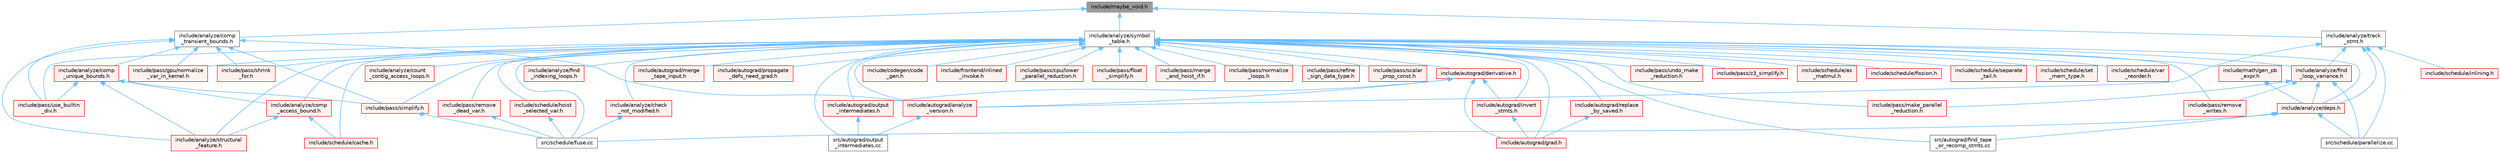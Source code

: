 digraph "include/maybe_void.h"
{
 // LATEX_PDF_SIZE
  bgcolor="transparent";
  edge [fontname=Helvetica,fontsize=10,labelfontname=Helvetica,labelfontsize=10];
  node [fontname=Helvetica,fontsize=10,shape=box,height=0.2,width=0.4];
  Node1 [label="include/maybe_void.h",height=0.2,width=0.4,color="gray40", fillcolor="grey60", style="filled", fontcolor="black",tooltip=" "];
  Node1 -> Node2 [dir="back",color="steelblue1",style="solid"];
  Node2 [label="include/analyze/comp\l_transient_bounds.h",height=0.2,width=0.4,color="grey40", fillcolor="white", style="filled",URL="$comp__transient__bounds_8h.html",tooltip=" "];
  Node2 -> Node3 [dir="back",color="steelblue1",style="solid"];
  Node3 [label="include/analyze/comp\l_unique_bounds.h",height=0.2,width=0.4,color="red", fillcolor="#FFF0F0", style="filled",URL="$comp__unique__bounds_8h.html",tooltip=" "];
  Node3 -> Node4 [dir="back",color="steelblue1",style="solid"];
  Node4 [label="include/analyze/comp\l_access_bound.h",height=0.2,width=0.4,color="red", fillcolor="#FFF0F0", style="filled",URL="$comp__access__bound_8h.html",tooltip=" "];
  Node4 -> Node5 [dir="back",color="steelblue1",style="solid"];
  Node5 [label="include/analyze/structural\l_feature.h",height=0.2,width=0.4,color="red", fillcolor="#FFF0F0", style="filled",URL="$structural__feature_8h.html",tooltip=" "];
  Node4 -> Node13 [dir="back",color="steelblue1",style="solid"];
  Node13 [label="include/schedule/cache.h",height=0.2,width=0.4,color="red", fillcolor="#FFF0F0", style="filled",URL="$cache_8h.html",tooltip=" "];
  Node3 -> Node5 [dir="back",color="steelblue1",style="solid"];
  Node3 -> Node15 [dir="back",color="steelblue1",style="solid"];
  Node15 [label="include/pass/simplify.h",height=0.2,width=0.4,color="red", fillcolor="#FFF0F0", style="filled",URL="$simplify_8h.html",tooltip=" "];
  Node15 -> Node12 [dir="back",color="steelblue1",style="solid"];
  Node12 [label="src/schedule/fuse.cc",height=0.2,width=0.4,color="grey40", fillcolor="white", style="filled",URL="$fuse_8cc.html",tooltip=" "];
  Node3 -> Node36 [dir="back",color="steelblue1",style="solid"];
  Node36 [label="include/pass/use_builtin\l_div.h",height=0.2,width=0.4,color="red", fillcolor="#FFF0F0", style="filled",URL="$use__builtin__div_8h.html",tooltip=" "];
  Node2 -> Node5 [dir="back",color="steelblue1",style="solid"];
  Node2 -> Node40 [dir="back",color="steelblue1",style="solid"];
  Node40 [label="include/autograd/analyze\l_version.h",height=0.2,width=0.4,color="red", fillcolor="#FFF0F0", style="filled",URL="$analyze__version_8h.html",tooltip=" "];
  Node40 -> Node41 [dir="back",color="steelblue1",style="solid"];
  Node41 [label="src/autograd/output\l_intermediates.cc",height=0.2,width=0.4,color="grey40", fillcolor="white", style="filled",URL="$output__intermediates_8cc.html",tooltip=" "];
  Node2 -> Node42 [dir="back",color="steelblue1",style="solid"];
  Node42 [label="include/pass/gpu/normalize\l_var_in_kernel.h",height=0.2,width=0.4,color="red", fillcolor="#FFF0F0", style="filled",URL="$normalize__var__in__kernel_8h.html",tooltip=" "];
  Node2 -> Node43 [dir="back",color="steelblue1",style="solid"];
  Node43 [label="include/pass/shrink\l_for.h",height=0.2,width=0.4,color="red", fillcolor="#FFF0F0", style="filled",URL="$shrink__for_8h.html",tooltip=" "];
  Node2 -> Node15 [dir="back",color="steelblue1",style="solid"];
  Node2 -> Node36 [dir="back",color="steelblue1",style="solid"];
  Node1 -> Node45 [dir="back",color="steelblue1",style="solid"];
  Node45 [label="include/analyze/symbol\l_table.h",height=0.2,width=0.4,color="grey40", fillcolor="white", style="filled",URL="$symbol__table_8h.html",tooltip=" "];
  Node45 -> Node46 [dir="back",color="steelblue1",style="solid"];
  Node46 [label="include/analyze/check\l_not_modified.h",height=0.2,width=0.4,color="red", fillcolor="#FFF0F0", style="filled",URL="$check__not__modified_8h.html",tooltip=" "];
  Node46 -> Node12 [dir="back",color="steelblue1",style="solid"];
  Node45 -> Node4 [dir="back",color="steelblue1",style="solid"];
  Node45 -> Node51 [dir="back",color="steelblue1",style="solid"];
  Node51 [label="include/analyze/count\l_contig_access_loops.h",height=0.2,width=0.4,color="red", fillcolor="#FFF0F0", style="filled",URL="$count__contig__access__loops_8h.html",tooltip=" "];
  Node45 -> Node53 [dir="back",color="steelblue1",style="solid"];
  Node53 [label="include/analyze/deps.h",height=0.2,width=0.4,color="red", fillcolor="#FFF0F0", style="filled",URL="$deps_8h.html",tooltip=" "];
  Node53 -> Node57 [dir="back",color="steelblue1",style="solid"];
  Node57 [label="src/autograd/find_tape\l_or_recomp_stmts.cc",height=0.2,width=0.4,color="grey40", fillcolor="white", style="filled",URL="$find__tape__or__recomp__stmts_8cc.html",tooltip=" "];
  Node53 -> Node12 [dir="back",color="steelblue1",style="solid"];
  Node53 -> Node68 [dir="back",color="steelblue1",style="solid"];
  Node68 [label="src/schedule/parallelize.cc",height=0.2,width=0.4,color="grey40", fillcolor="white", style="filled",URL="$parallelize_8cc.html",tooltip=" "];
  Node45 -> Node72 [dir="back",color="steelblue1",style="solid"];
  Node72 [label="include/analyze/find\l_indexing_loops.h",height=0.2,width=0.4,color="red", fillcolor="#FFF0F0", style="filled",URL="$find__indexing__loops_8h.html",tooltip=" "];
  Node45 -> Node75 [dir="back",color="steelblue1",style="solid"];
  Node75 [label="include/analyze/find\l_loop_variance.h",height=0.2,width=0.4,color="red", fillcolor="#FFF0F0", style="filled",URL="$find__loop__variance_8h.html",tooltip=" "];
  Node75 -> Node53 [dir="back",color="steelblue1",style="solid"];
  Node75 -> Node76 [dir="back",color="steelblue1",style="solid"];
  Node76 [label="include/pass/make_parallel\l_reduction.h",height=0.2,width=0.4,color="red", fillcolor="#FFF0F0", style="filled",URL="$make__parallel__reduction_8h.html",tooltip=" "];
  Node75 -> Node77 [dir="back",color="steelblue1",style="solid"];
  Node77 [label="include/pass/remove\l_writes.h",height=0.2,width=0.4,color="red", fillcolor="#FFF0F0", style="filled",URL="$remove__writes_8h.html",tooltip=" "];
  Node75 -> Node68 [dir="back",color="steelblue1",style="solid"];
  Node45 -> Node5 [dir="back",color="steelblue1",style="solid"];
  Node45 -> Node40 [dir="back",color="steelblue1",style="solid"];
  Node45 -> Node82 [dir="back",color="steelblue1",style="solid"];
  Node82 [label="include/autograd/derivative.h",height=0.2,width=0.4,color="red", fillcolor="#FFF0F0", style="filled",URL="$derivative_8h.html",tooltip=" "];
  Node82 -> Node40 [dir="back",color="steelblue1",style="solid"];
  Node82 -> Node84 [dir="back",color="steelblue1",style="solid"];
  Node84 [label="include/autograd/grad.h",height=0.2,width=0.4,color="red", fillcolor="#FFF0F0", style="filled",URL="$grad_8h.html",tooltip=" "];
  Node82 -> Node85 [dir="back",color="steelblue1",style="solid"];
  Node85 [label="include/autograd/invert\l_stmts.h",height=0.2,width=0.4,color="red", fillcolor="#FFF0F0", style="filled",URL="$invert__stmts_8h.html",tooltip=" "];
  Node85 -> Node84 [dir="back",color="steelblue1",style="solid"];
  Node82 -> Node86 [dir="back",color="steelblue1",style="solid"];
  Node86 [label="include/autograd/output\l_intermediates.h",height=0.2,width=0.4,color="red", fillcolor="#FFF0F0", style="filled",URL="$output__intermediates_8h.html",tooltip=" "];
  Node86 -> Node41 [dir="back",color="steelblue1",style="solid"];
  Node45 -> Node84 [dir="back",color="steelblue1",style="solid"];
  Node45 -> Node85 [dir="back",color="steelblue1",style="solid"];
  Node45 -> Node88 [dir="back",color="steelblue1",style="solid"];
  Node88 [label="include/autograd/merge\l_tape_input.h",height=0.2,width=0.4,color="red", fillcolor="#FFF0F0", style="filled",URL="$merge__tape__input_8h.html",tooltip=" "];
  Node45 -> Node86 [dir="back",color="steelblue1",style="solid"];
  Node45 -> Node90 [dir="back",color="steelblue1",style="solid"];
  Node90 [label="include/autograd/propagate\l_defs_need_grad.h",height=0.2,width=0.4,color="red", fillcolor="#FFF0F0", style="filled",URL="$propagate__defs__need__grad_8h.html",tooltip=" "];
  Node45 -> Node92 [dir="back",color="steelblue1",style="solid"];
  Node92 [label="include/autograd/replace\l_by_saved.h",height=0.2,width=0.4,color="red", fillcolor="#FFF0F0", style="filled",URL="$replace__by__saved_8h.html",tooltip=" "];
  Node92 -> Node84 [dir="back",color="steelblue1",style="solid"];
  Node45 -> Node94 [dir="back",color="steelblue1",style="solid"];
  Node94 [label="include/codegen/code\l_gen.h",height=0.2,width=0.4,color="red", fillcolor="#FFF0F0", style="filled",URL="$include_2codegen_2code__gen_8h.html",tooltip=" "];
  Node45 -> Node105 [dir="back",color="steelblue1",style="solid"];
  Node105 [label="include/frontend/inlined\l_invoke.h",height=0.2,width=0.4,color="red", fillcolor="#FFF0F0", style="filled",URL="$inlined__invoke_8h.html",tooltip=" "];
  Node45 -> Node107 [dir="back",color="steelblue1",style="solid"];
  Node107 [label="include/math/gen_pb\l_expr.h",height=0.2,width=0.4,color="red", fillcolor="#FFF0F0", style="filled",URL="$gen__pb__expr_8h.html",tooltip=" "];
  Node107 -> Node53 [dir="back",color="steelblue1",style="solid"];
  Node45 -> Node108 [dir="back",color="steelblue1",style="solid"];
  Node108 [label="include/pass/cpu/lower\l_parallel_reduction.h",height=0.2,width=0.4,color="red", fillcolor="#FFF0F0", style="filled",URL="$cpu_2lower__parallel__reduction_8h.html",tooltip=" "];
  Node45 -> Node109 [dir="back",color="steelblue1",style="solid"];
  Node109 [label="include/pass/float\l_simplify.h",height=0.2,width=0.4,color="red", fillcolor="#FFF0F0", style="filled",URL="$float__simplify_8h.html",tooltip=" "];
  Node45 -> Node42 [dir="back",color="steelblue1",style="solid"];
  Node45 -> Node76 [dir="back",color="steelblue1",style="solid"];
  Node45 -> Node111 [dir="back",color="steelblue1",style="solid"];
  Node111 [label="include/pass/merge\l_and_hoist_if.h",height=0.2,width=0.4,color="red", fillcolor="#FFF0F0", style="filled",URL="$merge__and__hoist__if_8h.html",tooltip=" "];
  Node45 -> Node113 [dir="back",color="steelblue1",style="solid"];
  Node113 [label="include/pass/normalize\l_loops.h",height=0.2,width=0.4,color="red", fillcolor="#FFF0F0", style="filled",URL="$normalize__loops_8h.html",tooltip=" "];
  Node45 -> Node114 [dir="back",color="steelblue1",style="solid"];
  Node114 [label="include/pass/refine\l_sign_data_type.h",height=0.2,width=0.4,color="red", fillcolor="#FFF0F0", style="filled",URL="$refine__sign__data__type_8h.html",tooltip=" "];
  Node45 -> Node116 [dir="back",color="steelblue1",style="solid"];
  Node116 [label="include/pass/remove\l_dead_var.h",height=0.2,width=0.4,color="red", fillcolor="#FFF0F0", style="filled",URL="$remove__dead__var_8h.html",tooltip=" "];
  Node116 -> Node12 [dir="back",color="steelblue1",style="solid"];
  Node45 -> Node77 [dir="back",color="steelblue1",style="solid"];
  Node45 -> Node118 [dir="back",color="steelblue1",style="solid"];
  Node118 [label="include/pass/scalar\l_prop_const.h",height=0.2,width=0.4,color="red", fillcolor="#FFF0F0", style="filled",URL="$scalar__prop__const_8h.html",tooltip=" "];
  Node45 -> Node43 [dir="back",color="steelblue1",style="solid"];
  Node45 -> Node15 [dir="back",color="steelblue1",style="solid"];
  Node45 -> Node120 [dir="back",color="steelblue1",style="solid"];
  Node120 [label="include/pass/undo_make\l_reduction.h",height=0.2,width=0.4,color="red", fillcolor="#FFF0F0", style="filled",URL="$undo__make__reduction_8h.html",tooltip=" "];
  Node45 -> Node36 [dir="back",color="steelblue1",style="solid"];
  Node45 -> Node122 [dir="back",color="steelblue1",style="solid"];
  Node122 [label="include/pass/z3_simplify.h",height=0.2,width=0.4,color="red", fillcolor="#FFF0F0", style="filled",URL="$z3__simplify_8h.html",tooltip=" "];
  Node45 -> Node125 [dir="back",color="steelblue1",style="solid"];
  Node125 [label="include/schedule/as\l_matmul.h",height=0.2,width=0.4,color="red", fillcolor="#FFF0F0", style="filled",URL="$as__matmul_8h.html",tooltip=" "];
  Node45 -> Node13 [dir="back",color="steelblue1",style="solid"];
  Node45 -> Node138 [dir="back",color="steelblue1",style="solid"];
  Node138 [label="include/schedule/fission.h",height=0.2,width=0.4,color="red", fillcolor="#FFF0F0", style="filled",URL="$fission_8h.html",tooltip=" "];
  Node45 -> Node139 [dir="back",color="steelblue1",style="solid"];
  Node139 [label="include/schedule/hoist\l_selected_var.h",height=0.2,width=0.4,color="red", fillcolor="#FFF0F0", style="filled",URL="$hoist__selected__var_8h.html",tooltip=" "];
  Node139 -> Node12 [dir="back",color="steelblue1",style="solid"];
  Node45 -> Node141 [dir="back",color="steelblue1",style="solid"];
  Node141 [label="include/schedule/separate\l_tail.h",height=0.2,width=0.4,color="red", fillcolor="#FFF0F0", style="filled",URL="$separate__tail_8h.html",tooltip=" "];
  Node45 -> Node142 [dir="back",color="steelblue1",style="solid"];
  Node142 [label="include/schedule/set\l_mem_type.h",height=0.2,width=0.4,color="red", fillcolor="#FFF0F0", style="filled",URL="$set__mem__type_8h.html",tooltip=" "];
  Node45 -> Node143 [dir="back",color="steelblue1",style="solid"];
  Node143 [label="include/schedule/var\l_reorder.h",height=0.2,width=0.4,color="red", fillcolor="#FFF0F0", style="filled",URL="$var__reorder_8h.html",tooltip=" "];
  Node45 -> Node57 [dir="back",color="steelblue1",style="solid"];
  Node45 -> Node41 [dir="back",color="steelblue1",style="solid"];
  Node45 -> Node12 [dir="back",color="steelblue1",style="solid"];
  Node1 -> Node144 [dir="back",color="steelblue1",style="solid"];
  Node144 [label="include/analyze/track\l_stmt.h",height=0.2,width=0.4,color="grey40", fillcolor="white", style="filled",URL="$track__stmt_8h.html",tooltip=" "];
  Node144 -> Node53 [dir="back",color="steelblue1",style="solid"];
  Node144 -> Node75 [dir="back",color="steelblue1",style="solid"];
  Node144 -> Node40 [dir="back",color="steelblue1",style="solid"];
  Node144 -> Node145 [dir="back",color="steelblue1",style="solid"];
  Node145 [label="include/schedule/inlining.h",height=0.2,width=0.4,color="red", fillcolor="#FFF0F0", style="filled",URL="$inlining_8h.html",tooltip=" "];
  Node144 -> Node68 [dir="back",color="steelblue1",style="solid"];
}
